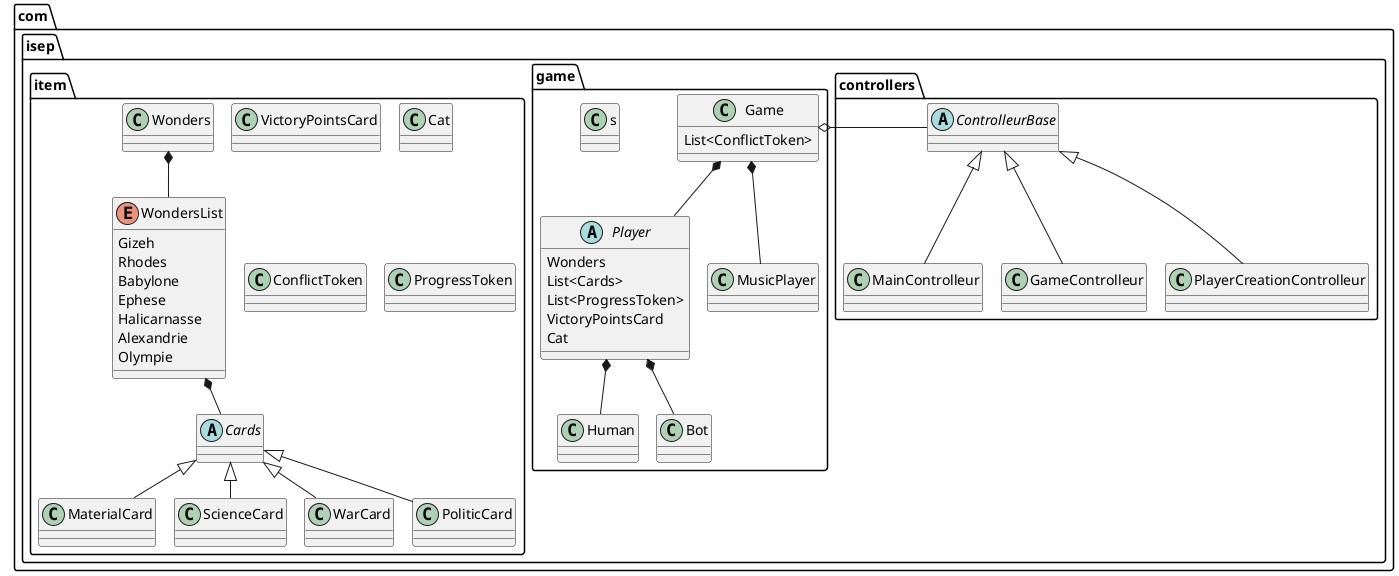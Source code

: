 @startuml
'https://plantuml.com/sequence-diagram

!pragma layout smetana

package com.isep.controllers{
    abstract class ControlleurBase{

    }

    class MainControlleur{

    }

    class GameControlleur{
        }

     class PlayerCreationControlleur{
         }




    ControlleurBase <|-- MainControlleur
    ControlleurBase <|-- GameControlleur
    ControlleurBase <|-- PlayerCreationControlleur
}
package com.isep.game{

package com.isep.item{

    class VictoryPointsCard
    class Cat
    class ConflictToken
    class ProgressToken



    abstract Cards{}

    class MaterialCard extends Cards
    class ScienceCard extends Cards
    class WarCard extends Cards
    class PoliticCard extends Cards

   Wonders *-- WondersList
   WondersList *-- Cards



    enum WondersList {
    Gizeh
    Rhodes
    Babylone
    Ephese
    Halicarnasse
    Alexandrie
    Olympie
    }




}
    class Game{
    List<ConflictToken>
    }

    class s {
    }

    abstract Player{
    Wonders
    List<Cards>
    List<ProgressToken>
    VictoryPointsCard
    Cat
    }

    abstract Player
        class Human
        class Bot

    Game *-- Player
    Game *-- MusicPlayer

    Player *-- Bot
    Player *-- Human
  Game o- ControlleurBase

}


@enduml